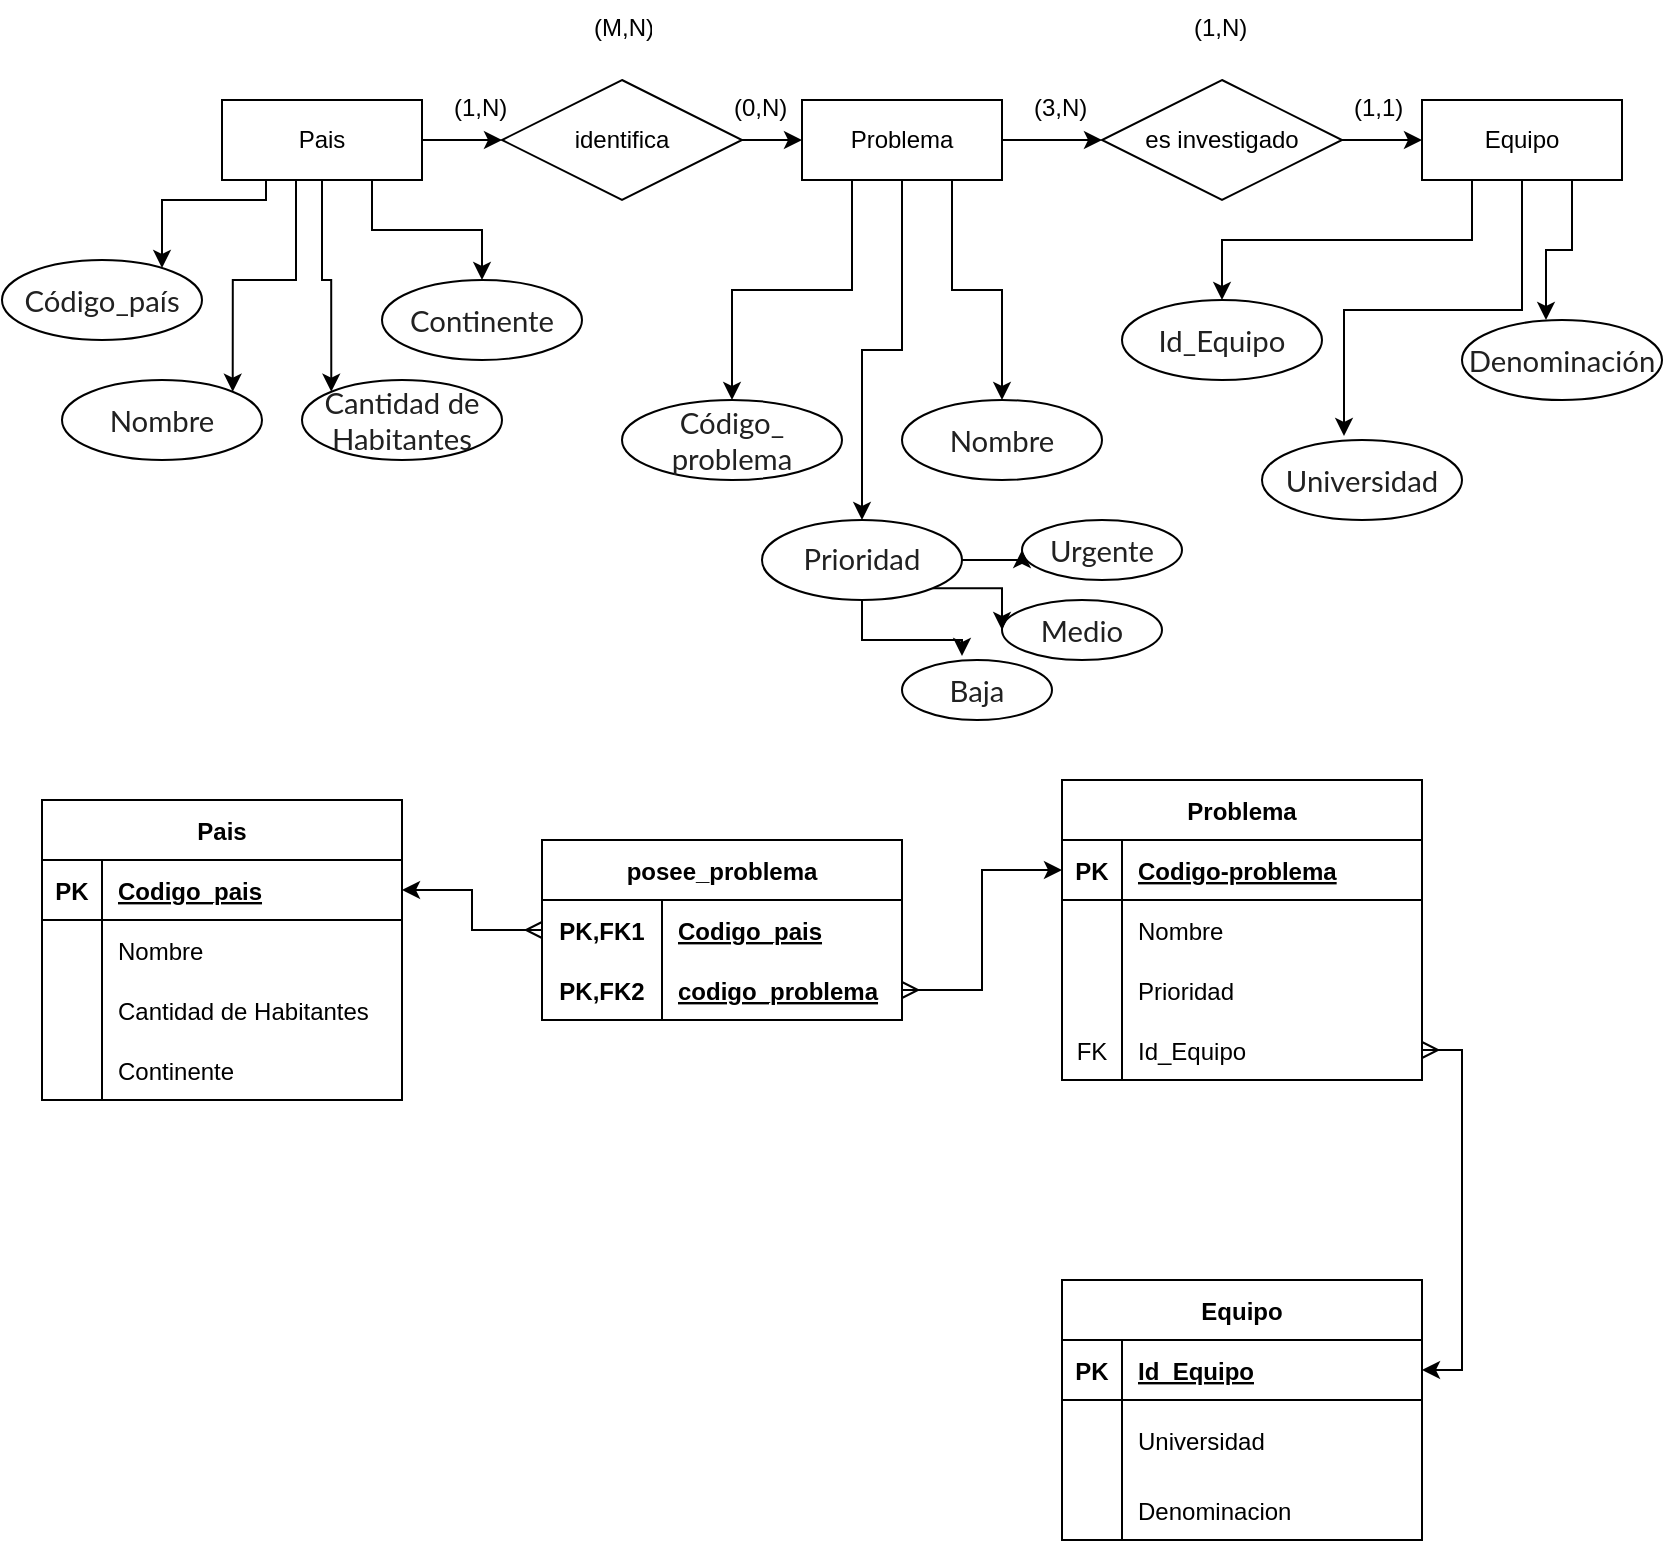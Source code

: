 <mxfile version="14.6.13" type="device"><diagram id="R2lEEEUBdFMjLlhIrx00" name="Page-1"><mxGraphModel dx="852" dy="504" grid="1" gridSize="10" guides="1" tooltips="1" connect="1" arrows="1" fold="1" page="1" pageScale="1" pageWidth="850" pageHeight="1100" math="0" shadow="0" extFonts="Permanent Marker^https://fonts.googleapis.com/css?family=Permanent+Marker"><root><mxCell id="0"/><mxCell id="1" parent="0"/><mxCell id="a9AR8dPryIz_zYH62qsl-21" style="edgeStyle=orthogonalEdgeStyle;rounded=0;orthogonalLoop=1;jettySize=auto;html=1;" parent="1" target="a9AR8dPryIz_zYH62qsl-4" edge="1"><mxGeometry relative="1" as="geometry"><mxPoint x="142" y="150" as="sourcePoint"/><Array as="points"><mxPoint x="142" y="170"/><mxPoint x="90" y="170"/></Array></mxGeometry></mxCell><mxCell id="a9AR8dPryIz_zYH62qsl-22" style="edgeStyle=orthogonalEdgeStyle;rounded=0;orthogonalLoop=1;jettySize=auto;html=1;exitX=0.37;exitY=0.975;exitDx=0;exitDy=0;entryX=1;entryY=0;entryDx=0;entryDy=0;exitPerimeter=0;" parent="1" source="a9AR8dPryIz_zYH62qsl-1" target="a9AR8dPryIz_zYH62qsl-5" edge="1"><mxGeometry relative="1" as="geometry"/></mxCell><mxCell id="a9AR8dPryIz_zYH62qsl-23" style="edgeStyle=orthogonalEdgeStyle;rounded=0;orthogonalLoop=1;jettySize=auto;html=1;exitX=0.5;exitY=1;exitDx=0;exitDy=0;entryX=0;entryY=0;entryDx=0;entryDy=0;" parent="1" source="a9AR8dPryIz_zYH62qsl-1" target="a9AR8dPryIz_zYH62qsl-6" edge="1"><mxGeometry relative="1" as="geometry"/></mxCell><mxCell id="a9AR8dPryIz_zYH62qsl-28" style="edgeStyle=orthogonalEdgeStyle;rounded=0;orthogonalLoop=1;jettySize=auto;html=1;exitX=0.75;exitY=1;exitDx=0;exitDy=0;" parent="1" source="a9AR8dPryIz_zYH62qsl-1" target="a9AR8dPryIz_zYH62qsl-7" edge="1"><mxGeometry relative="1" as="geometry"/></mxCell><mxCell id="a9AR8dPryIz_zYH62qsl-39" style="edgeStyle=orthogonalEdgeStyle;rounded=0;orthogonalLoop=1;jettySize=auto;html=1;exitX=1;exitY=0.5;exitDx=0;exitDy=0;entryX=0;entryY=0.5;entryDx=0;entryDy=0;" parent="1" source="a9AR8dPryIz_zYH62qsl-1" target="a9AR8dPryIz_zYH62qsl-38" edge="1"><mxGeometry relative="1" as="geometry"/></mxCell><mxCell id="a9AR8dPryIz_zYH62qsl-1" value="Pais" style="whiteSpace=wrap;html=1;align=center;" parent="1" vertex="1"><mxGeometry x="120" y="120" width="100" height="40" as="geometry"/></mxCell><mxCell id="a9AR8dPryIz_zYH62qsl-29" style="edgeStyle=orthogonalEdgeStyle;rounded=0;orthogonalLoop=1;jettySize=auto;html=1;exitX=0.25;exitY=1;exitDx=0;exitDy=0;" parent="1" source="a9AR8dPryIz_zYH62qsl-2" target="a9AR8dPryIz_zYH62qsl-10" edge="1"><mxGeometry relative="1" as="geometry"/></mxCell><mxCell id="a9AR8dPryIz_zYH62qsl-30" style="edgeStyle=orthogonalEdgeStyle;rounded=0;orthogonalLoop=1;jettySize=auto;html=1;exitX=0.75;exitY=1;exitDx=0;exitDy=0;" parent="1" source="a9AR8dPryIz_zYH62qsl-2" target="a9AR8dPryIz_zYH62qsl-11" edge="1"><mxGeometry relative="1" as="geometry"/></mxCell><mxCell id="a9AR8dPryIz_zYH62qsl-43" style="edgeStyle=orthogonalEdgeStyle;rounded=0;orthogonalLoop=1;jettySize=auto;html=1;exitX=1;exitY=0.5;exitDx=0;exitDy=0;entryX=0;entryY=0.5;entryDx=0;entryDy=0;" parent="1" source="a9AR8dPryIz_zYH62qsl-2" target="a9AR8dPryIz_zYH62qsl-41" edge="1"><mxGeometry relative="1" as="geometry"/></mxCell><mxCell id="a9AR8dPryIz_zYH62qsl-47" style="edgeStyle=orthogonalEdgeStyle;rounded=0;orthogonalLoop=1;jettySize=auto;html=1;exitX=0.5;exitY=1;exitDx=0;exitDy=0;" parent="1" source="a9AR8dPryIz_zYH62qsl-2" target="a9AR8dPryIz_zYH62qsl-45" edge="1"><mxGeometry relative="1" as="geometry"/></mxCell><mxCell id="a9AR8dPryIz_zYH62qsl-2" value="Problema" style="whiteSpace=wrap;html=1;align=center;" parent="1" vertex="1"><mxGeometry x="410" y="120" width="100" height="40" as="geometry"/></mxCell><mxCell id="a9AR8dPryIz_zYH62qsl-35" style="edgeStyle=orthogonalEdgeStyle;rounded=0;orthogonalLoop=1;jettySize=auto;html=1;exitX=0.25;exitY=1;exitDx=0;exitDy=0;entryX=0.5;entryY=0;entryDx=0;entryDy=0;" parent="1" source="a9AR8dPryIz_zYH62qsl-3" target="a9AR8dPryIz_zYH62qsl-18" edge="1"><mxGeometry relative="1" as="geometry"/></mxCell><mxCell id="a9AR8dPryIz_zYH62qsl-36" style="edgeStyle=orthogonalEdgeStyle;rounded=0;orthogonalLoop=1;jettySize=auto;html=1;exitX=0.5;exitY=1;exitDx=0;exitDy=0;entryX=0.41;entryY=-0.05;entryDx=0;entryDy=0;entryPerimeter=0;" parent="1" source="a9AR8dPryIz_zYH62qsl-3" target="a9AR8dPryIz_zYH62qsl-19" edge="1"><mxGeometry relative="1" as="geometry"/></mxCell><mxCell id="a9AR8dPryIz_zYH62qsl-37" style="edgeStyle=orthogonalEdgeStyle;rounded=0;orthogonalLoop=1;jettySize=auto;html=1;exitX=0.75;exitY=1;exitDx=0;exitDy=0;entryX=0.42;entryY=0;entryDx=0;entryDy=0;entryPerimeter=0;" parent="1" source="a9AR8dPryIz_zYH62qsl-3" target="a9AR8dPryIz_zYH62qsl-20" edge="1"><mxGeometry relative="1" as="geometry"/></mxCell><mxCell id="a9AR8dPryIz_zYH62qsl-3" value="Equipo" style="whiteSpace=wrap;html=1;align=center;" parent="1" vertex="1"><mxGeometry x="720" y="120" width="100" height="40" as="geometry"/></mxCell><mxCell id="a9AR8dPryIz_zYH62qsl-4" value="&lt;span style=&quot;color: rgb(33 , 33 , 33) ; font-family: &amp;#34;lato&amp;#34; , sans-serif ; font-size: 14.667px ; text-align: left&quot;&gt;Código_país&lt;/span&gt;" style="ellipse;whiteSpace=wrap;html=1;align=center;" parent="1" vertex="1"><mxGeometry x="10" y="200" width="100" height="40" as="geometry"/></mxCell><mxCell id="a9AR8dPryIz_zYH62qsl-5" value="&lt;span style=&quot;color: rgb(33 , 33 , 33) ; font-family: &amp;#34;lato&amp;#34; , sans-serif ; font-size: 14.667px ; text-align: left&quot;&gt;Nombre&lt;/span&gt;" style="ellipse;whiteSpace=wrap;html=1;align=center;" parent="1" vertex="1"><mxGeometry x="40" y="260" width="100" height="40" as="geometry"/></mxCell><mxCell id="a9AR8dPryIz_zYH62qsl-6" value="&lt;span style=&quot;color: rgb(33 , 33 , 33) ; font-family: &amp;#34;lato&amp;#34; , sans-serif ; font-size: 14.667px ; text-align: left&quot;&gt;Cantidad de Habitantes&lt;/span&gt;" style="ellipse;whiteSpace=wrap;html=1;align=center;" parent="1" vertex="1"><mxGeometry x="160" y="260" width="100" height="40" as="geometry"/></mxCell><mxCell id="a9AR8dPryIz_zYH62qsl-7" value="&lt;span style=&quot;color: rgb(33 , 33 , 33) ; font-family: &amp;#34;lato&amp;#34; , sans-serif ; font-size: 14.667px ; text-align: left&quot;&gt;Continente&lt;/span&gt;" style="ellipse;whiteSpace=wrap;html=1;align=center;" parent="1" vertex="1"><mxGeometry x="200" y="210" width="100" height="40" as="geometry"/></mxCell><mxCell id="a9AR8dPryIz_zYH62qsl-10" value="&lt;span style=&quot;text-align: left ; box-sizing: border-box ; color: rgb(33 , 33 , 33) ; font-size: 11pt ; font-family: &amp;#34;lato&amp;#34; ; vertical-align: baseline&quot;&gt;Código_&lt;br&gt;&lt;/span&gt;&lt;span style=&quot;text-align: left ; color: rgb(33 , 33 , 33) ; font-family: &amp;#34;lato&amp;#34; , sans-serif ; font-size: 14.667px&quot;&gt;problema&lt;/span&gt;" style="ellipse;whiteSpace=wrap;html=1;align=center;" parent="1" vertex="1"><mxGeometry x="320" y="270" width="110" height="40" as="geometry"/></mxCell><mxCell id="a9AR8dPryIz_zYH62qsl-11" value="&lt;span style=&quot;color: rgb(33 , 33 , 33) ; font-family: &amp;#34;lato&amp;#34; ; font-size: 14.667px ; text-align: left&quot;&gt;Nombre&lt;/span&gt;" style="ellipse;whiteSpace=wrap;html=1;align=center;" parent="1" vertex="1"><mxGeometry x="460" y="270" width="100" height="40" as="geometry"/></mxCell><mxCell id="a9AR8dPryIz_zYH62qsl-14" value="&lt;span style=&quot;color: rgb(33 , 33 , 33) ; font-family: &amp;#34;lato&amp;#34; ; font-size: 14.667px ; text-align: left&quot;&gt;Urgente&lt;/span&gt;" style="ellipse;whiteSpace=wrap;html=1;align=center;" parent="1" vertex="1"><mxGeometry x="520" y="330" width="80" height="30" as="geometry"/></mxCell><mxCell id="a9AR8dPryIz_zYH62qsl-15" value="&lt;span style=&quot;color: rgb(33 , 33 , 33) ; font-family: &amp;#34;lato&amp;#34; , sans-serif ; font-size: 14.667px ; text-align: left&quot;&gt;Medio&lt;/span&gt;" style="ellipse;whiteSpace=wrap;html=1;align=center;" parent="1" vertex="1"><mxGeometry x="510" y="370" width="80" height="30" as="geometry"/></mxCell><mxCell id="a9AR8dPryIz_zYH62qsl-16" value="&lt;span style=&quot;color: rgb(33 , 33 , 33) ; font-family: &amp;#34;lato&amp;#34; , sans-serif ; font-size: 14.667px ; text-align: left&quot;&gt;Baja&lt;/span&gt;" style="ellipse;whiteSpace=wrap;html=1;align=center;" parent="1" vertex="1"><mxGeometry x="460" y="400" width="75" height="30" as="geometry"/></mxCell><mxCell id="a9AR8dPryIz_zYH62qsl-18" value="&lt;span style=&quot;text-align: left ; box-sizing: border-box ; color: rgb(33 , 33 , 33) ; font-size: 11pt ; font-family: &amp;#34;lato&amp;#34; ; vertical-align: baseline&quot;&gt;Id_&lt;/span&gt;&lt;span style=&quot;text-align: left ; color: rgb(33 , 33 , 33) ; font-family: &amp;#34;lato&amp;#34; , sans-serif ; font-size: 14.667px&quot;&gt;Equipo&lt;/span&gt;" style="ellipse;whiteSpace=wrap;html=1;align=center;" parent="1" vertex="1"><mxGeometry x="570" y="220" width="100" height="40" as="geometry"/></mxCell><mxCell id="a9AR8dPryIz_zYH62qsl-19" value="&lt;span style=&quot;color: rgb(33 , 33 , 33) ; font-family: &amp;#34;lato&amp;#34; , sans-serif ; font-size: 14.667px ; text-align: left&quot;&gt;Universidad&lt;/span&gt;" style="ellipse;whiteSpace=wrap;html=1;align=center;" parent="1" vertex="1"><mxGeometry x="640" y="290" width="100" height="40" as="geometry"/></mxCell><mxCell id="a9AR8dPryIz_zYH62qsl-20" value="&lt;span style=&quot;color: rgb(33 , 33 , 33) ; font-family: &amp;#34;lato&amp;#34; , sans-serif ; font-size: 14.667px ; text-align: left&quot;&gt;Denominación&lt;/span&gt;" style="ellipse;whiteSpace=wrap;html=1;align=center;" parent="1" vertex="1"><mxGeometry x="740" y="230" width="100" height="40" as="geometry"/></mxCell><mxCell id="a9AR8dPryIz_zYH62qsl-24" style="edgeStyle=orthogonalEdgeStyle;rounded=0;orthogonalLoop=1;jettySize=auto;html=1;exitX=0.5;exitY=1;exitDx=0;exitDy=0;" parent="1" source="a9AR8dPryIz_zYH62qsl-1" target="a9AR8dPryIz_zYH62qsl-1" edge="1"><mxGeometry relative="1" as="geometry"/></mxCell><mxCell id="a9AR8dPryIz_zYH62qsl-40" style="edgeStyle=orthogonalEdgeStyle;rounded=0;orthogonalLoop=1;jettySize=auto;html=1;exitX=1;exitY=0.5;exitDx=0;exitDy=0;entryX=0;entryY=0.5;entryDx=0;entryDy=0;" parent="1" source="a9AR8dPryIz_zYH62qsl-38" target="a9AR8dPryIz_zYH62qsl-2" edge="1"><mxGeometry relative="1" as="geometry"/></mxCell><mxCell id="a9AR8dPryIz_zYH62qsl-38" value="identifica" style="shape=rhombus;perimeter=rhombusPerimeter;whiteSpace=wrap;html=1;align=center;" parent="1" vertex="1"><mxGeometry x="260" y="110" width="120" height="60" as="geometry"/></mxCell><mxCell id="a9AR8dPryIz_zYH62qsl-42" style="edgeStyle=orthogonalEdgeStyle;rounded=0;orthogonalLoop=1;jettySize=auto;html=1;exitX=1;exitY=0.5;exitDx=0;exitDy=0;entryX=0;entryY=0.5;entryDx=0;entryDy=0;" parent="1" source="a9AR8dPryIz_zYH62qsl-41" target="a9AR8dPryIz_zYH62qsl-3" edge="1"><mxGeometry relative="1" as="geometry"/></mxCell><mxCell id="a9AR8dPryIz_zYH62qsl-41" value="es investigado" style="shape=rhombus;perimeter=rhombusPerimeter;whiteSpace=wrap;html=1;align=center;" parent="1" vertex="1"><mxGeometry x="560" y="110" width="120" height="60" as="geometry"/></mxCell><mxCell id="a9AR8dPryIz_zYH62qsl-54" style="edgeStyle=orthogonalEdgeStyle;rounded=0;orthogonalLoop=1;jettySize=auto;html=1;exitX=1;exitY=0.5;exitDx=0;exitDy=0;entryX=0;entryY=0.5;entryDx=0;entryDy=0;" parent="1" source="a9AR8dPryIz_zYH62qsl-45" target="a9AR8dPryIz_zYH62qsl-14" edge="1"><mxGeometry relative="1" as="geometry"/></mxCell><mxCell id="a9AR8dPryIz_zYH62qsl-55" style="edgeStyle=orthogonalEdgeStyle;rounded=0;orthogonalLoop=1;jettySize=auto;html=1;exitX=1;exitY=1;exitDx=0;exitDy=0;entryX=0;entryY=0.5;entryDx=0;entryDy=0;" parent="1" source="a9AR8dPryIz_zYH62qsl-45" target="a9AR8dPryIz_zYH62qsl-15" edge="1"><mxGeometry relative="1" as="geometry"/></mxCell><mxCell id="a9AR8dPryIz_zYH62qsl-56" style="edgeStyle=orthogonalEdgeStyle;rounded=0;orthogonalLoop=1;jettySize=auto;html=1;exitX=0.5;exitY=1;exitDx=0;exitDy=0;entryX=0.4;entryY=-0.067;entryDx=0;entryDy=0;entryPerimeter=0;" parent="1" source="a9AR8dPryIz_zYH62qsl-45" target="a9AR8dPryIz_zYH62qsl-16" edge="1"><mxGeometry relative="1" as="geometry"/></mxCell><mxCell id="a9AR8dPryIz_zYH62qsl-45" value="&lt;div style=&quot;text-align: left&quot;&gt;&lt;span style=&quot;font-size: 14.667px&quot;&gt;&lt;font color=&quot;#212121&quot; face=&quot;lato&quot;&gt;Prioridad&lt;/font&gt;&lt;/span&gt;&lt;/div&gt;" style="ellipse;whiteSpace=wrap;html=1;align=center;" parent="1" vertex="1"><mxGeometry x="390" y="330" width="100" height="40" as="geometry"/></mxCell><mxCell id="a9AR8dPryIz_zYH62qsl-48" value="(1,N)" style="text;strokeColor=none;fillColor=none;spacingLeft=4;spacingRight=4;overflow=hidden;rotatable=0;points=[[0,0.5],[1,0.5]];portConstraint=eastwest;fontSize=12;" parent="1" vertex="1"><mxGeometry x="230" y="110" width="40" height="30" as="geometry"/></mxCell><mxCell id="a9AR8dPryIz_zYH62qsl-49" value="(0,N)" style="text;strokeColor=none;fillColor=none;spacingLeft=4;spacingRight=4;overflow=hidden;rotatable=0;points=[[0,0.5],[1,0.5]];portConstraint=eastwest;fontSize=12;" parent="1" vertex="1"><mxGeometry x="370" y="110" width="40" height="30" as="geometry"/></mxCell><mxCell id="a9AR8dPryIz_zYH62qsl-50" value="(M,N)" style="text;strokeColor=none;fillColor=none;spacingLeft=4;spacingRight=4;overflow=hidden;rotatable=0;points=[[0,0.5],[1,0.5]];portConstraint=eastwest;fontSize=12;" parent="1" vertex="1"><mxGeometry x="300" y="70" width="40" height="30" as="geometry"/></mxCell><mxCell id="a9AR8dPryIz_zYH62qsl-51" value="(3,N)" style="text;strokeColor=none;fillColor=none;spacingLeft=4;spacingRight=4;overflow=hidden;rotatable=0;points=[[0,0.5],[1,0.5]];portConstraint=eastwest;fontSize=12;" parent="1" vertex="1"><mxGeometry x="520" y="110" width="40" height="30" as="geometry"/></mxCell><mxCell id="a9AR8dPryIz_zYH62qsl-52" value="(1,1)" style="text;strokeColor=none;fillColor=none;spacingLeft=4;spacingRight=4;overflow=hidden;rotatable=0;points=[[0,0.5],[1,0.5]];portConstraint=eastwest;fontSize=12;" parent="1" vertex="1"><mxGeometry x="680" y="110" width="40" height="30" as="geometry"/></mxCell><mxCell id="a9AR8dPryIz_zYH62qsl-53" value="(1,N)" style="text;strokeColor=none;fillColor=none;spacingLeft=4;spacingRight=4;overflow=hidden;rotatable=0;points=[[0,0.5],[1,0.5]];portConstraint=eastwest;fontSize=12;" parent="1" vertex="1"><mxGeometry x="600" y="70" width="40" height="30" as="geometry"/></mxCell><mxCell id="a9AR8dPryIz_zYH62qsl-57" value="Pais" style="shape=table;startSize=30;container=1;collapsible=1;childLayout=tableLayout;fixedRows=1;rowLines=0;fontStyle=1;align=center;resizeLast=1;" parent="1" vertex="1"><mxGeometry x="30" y="470" width="180" height="150" as="geometry"><mxRectangle x="20" y="470" width="60" height="30" as="alternateBounds"/></mxGeometry></mxCell><mxCell id="a9AR8dPryIz_zYH62qsl-58" value="" style="shape=partialRectangle;collapsible=0;dropTarget=0;pointerEvents=0;fillColor=none;top=0;left=0;bottom=1;right=0;points=[[0,0.5],[1,0.5]];portConstraint=eastwest;" parent="a9AR8dPryIz_zYH62qsl-57" vertex="1"><mxGeometry y="30" width="180" height="30" as="geometry"/></mxCell><mxCell id="a9AR8dPryIz_zYH62qsl-59" value="PK" style="shape=partialRectangle;connectable=0;fillColor=none;top=0;left=0;bottom=0;right=0;fontStyle=1;overflow=hidden;" parent="a9AR8dPryIz_zYH62qsl-58" vertex="1"><mxGeometry width="30" height="30" as="geometry"/></mxCell><mxCell id="a9AR8dPryIz_zYH62qsl-60" value="Codigo_pais" style="shape=partialRectangle;connectable=0;fillColor=none;top=0;left=0;bottom=0;right=0;align=left;spacingLeft=6;fontStyle=5;overflow=hidden;" parent="a9AR8dPryIz_zYH62qsl-58" vertex="1"><mxGeometry x="30" width="150" height="30" as="geometry"/></mxCell><mxCell id="a9AR8dPryIz_zYH62qsl-61" value="" style="shape=partialRectangle;collapsible=0;dropTarget=0;pointerEvents=0;fillColor=none;top=0;left=0;bottom=0;right=0;points=[[0,0.5],[1,0.5]];portConstraint=eastwest;" parent="a9AR8dPryIz_zYH62qsl-57" vertex="1"><mxGeometry y="60" width="180" height="30" as="geometry"/></mxCell><mxCell id="a9AR8dPryIz_zYH62qsl-62" value="" style="shape=partialRectangle;connectable=0;fillColor=none;top=0;left=0;bottom=0;right=0;editable=1;overflow=hidden;" parent="a9AR8dPryIz_zYH62qsl-61" vertex="1"><mxGeometry width="30" height="30" as="geometry"/></mxCell><mxCell id="a9AR8dPryIz_zYH62qsl-63" value="Nombre" style="shape=partialRectangle;connectable=0;fillColor=none;top=0;left=0;bottom=0;right=0;align=left;spacingLeft=6;overflow=hidden;" parent="a9AR8dPryIz_zYH62qsl-61" vertex="1"><mxGeometry x="30" width="150" height="30" as="geometry"/></mxCell><mxCell id="a9AR8dPryIz_zYH62qsl-64" value="" style="shape=partialRectangle;collapsible=0;dropTarget=0;pointerEvents=0;fillColor=none;top=0;left=0;bottom=0;right=0;points=[[0,0.5],[1,0.5]];portConstraint=eastwest;" parent="a9AR8dPryIz_zYH62qsl-57" vertex="1"><mxGeometry y="90" width="180" height="30" as="geometry"/></mxCell><mxCell id="a9AR8dPryIz_zYH62qsl-65" value="" style="shape=partialRectangle;connectable=0;fillColor=none;top=0;left=0;bottom=0;right=0;editable=1;overflow=hidden;" parent="a9AR8dPryIz_zYH62qsl-64" vertex="1"><mxGeometry width="30" height="30" as="geometry"/></mxCell><mxCell id="a9AR8dPryIz_zYH62qsl-66" value="Cantidad de Habitantes" style="shape=partialRectangle;connectable=0;fillColor=none;top=0;left=0;bottom=0;right=0;align=left;spacingLeft=6;overflow=hidden;" parent="a9AR8dPryIz_zYH62qsl-64" vertex="1"><mxGeometry x="30" width="150" height="30" as="geometry"/></mxCell><mxCell id="a9AR8dPryIz_zYH62qsl-67" value="" style="shape=partialRectangle;collapsible=0;dropTarget=0;pointerEvents=0;fillColor=none;top=0;left=0;bottom=0;right=0;points=[[0,0.5],[1,0.5]];portConstraint=eastwest;" parent="a9AR8dPryIz_zYH62qsl-57" vertex="1"><mxGeometry y="120" width="180" height="30" as="geometry"/></mxCell><mxCell id="a9AR8dPryIz_zYH62qsl-68" value="" style="shape=partialRectangle;connectable=0;fillColor=none;top=0;left=0;bottom=0;right=0;editable=1;overflow=hidden;" parent="a9AR8dPryIz_zYH62qsl-67" vertex="1"><mxGeometry width="30" height="30" as="geometry"/></mxCell><mxCell id="a9AR8dPryIz_zYH62qsl-69" value="Continente" style="shape=partialRectangle;connectable=0;fillColor=none;top=0;left=0;bottom=0;right=0;align=left;spacingLeft=6;overflow=hidden;" parent="a9AR8dPryIz_zYH62qsl-67" vertex="1"><mxGeometry x="30" width="150" height="30" as="geometry"/></mxCell><mxCell id="a9AR8dPryIz_zYH62qsl-74" value="Problema" style="shape=table;startSize=30;container=1;collapsible=1;childLayout=tableLayout;fixedRows=1;rowLines=0;fontStyle=1;align=center;resizeLast=1;" parent="1" vertex="1"><mxGeometry x="540" y="460" width="180" height="150" as="geometry"/></mxCell><mxCell id="a9AR8dPryIz_zYH62qsl-75" value="" style="shape=partialRectangle;collapsible=0;dropTarget=0;pointerEvents=0;fillColor=none;top=0;left=0;bottom=1;right=0;points=[[0,0.5],[1,0.5]];portConstraint=eastwest;" parent="a9AR8dPryIz_zYH62qsl-74" vertex="1"><mxGeometry y="30" width="180" height="30" as="geometry"/></mxCell><mxCell id="a9AR8dPryIz_zYH62qsl-76" value="PK" style="shape=partialRectangle;connectable=0;fillColor=none;top=0;left=0;bottom=0;right=0;fontStyle=1;overflow=hidden;" parent="a9AR8dPryIz_zYH62qsl-75" vertex="1"><mxGeometry width="30" height="30" as="geometry"/></mxCell><mxCell id="a9AR8dPryIz_zYH62qsl-77" value="Codigo-problema" style="shape=partialRectangle;connectable=0;fillColor=none;top=0;left=0;bottom=0;right=0;align=left;spacingLeft=6;fontStyle=5;overflow=hidden;" parent="a9AR8dPryIz_zYH62qsl-75" vertex="1"><mxGeometry x="30" width="150" height="30" as="geometry"/></mxCell><mxCell id="a9AR8dPryIz_zYH62qsl-78" value="" style="shape=partialRectangle;collapsible=0;dropTarget=0;pointerEvents=0;fillColor=none;top=0;left=0;bottom=0;right=0;points=[[0,0.5],[1,0.5]];portConstraint=eastwest;" parent="a9AR8dPryIz_zYH62qsl-74" vertex="1"><mxGeometry y="60" width="180" height="30" as="geometry"/></mxCell><mxCell id="a9AR8dPryIz_zYH62qsl-79" value="" style="shape=partialRectangle;connectable=0;fillColor=none;top=0;left=0;bottom=0;right=0;editable=1;overflow=hidden;" parent="a9AR8dPryIz_zYH62qsl-78" vertex="1"><mxGeometry width="30" height="30" as="geometry"/></mxCell><mxCell id="a9AR8dPryIz_zYH62qsl-80" value="Nombre" style="shape=partialRectangle;connectable=0;fillColor=none;top=0;left=0;bottom=0;right=0;align=left;spacingLeft=6;overflow=hidden;" parent="a9AR8dPryIz_zYH62qsl-78" vertex="1"><mxGeometry x="30" width="150" height="30" as="geometry"/></mxCell><mxCell id="a9AR8dPryIz_zYH62qsl-81" value="" style="shape=partialRectangle;collapsible=0;dropTarget=0;pointerEvents=0;fillColor=none;top=0;left=0;bottom=0;right=0;points=[[0,0.5],[1,0.5]];portConstraint=eastwest;" parent="a9AR8dPryIz_zYH62qsl-74" vertex="1"><mxGeometry y="90" width="180" height="30" as="geometry"/></mxCell><mxCell id="a9AR8dPryIz_zYH62qsl-82" value="" style="shape=partialRectangle;connectable=0;fillColor=none;top=0;left=0;bottom=0;right=0;editable=1;overflow=hidden;" parent="a9AR8dPryIz_zYH62qsl-81" vertex="1"><mxGeometry width="30" height="30" as="geometry"/></mxCell><mxCell id="a9AR8dPryIz_zYH62qsl-83" value="Prioridad" style="shape=partialRectangle;connectable=0;fillColor=none;top=0;left=0;bottom=0;right=0;align=left;spacingLeft=6;overflow=hidden;" parent="a9AR8dPryIz_zYH62qsl-81" vertex="1"><mxGeometry x="30" width="150" height="30" as="geometry"/></mxCell><mxCell id="a9AR8dPryIz_zYH62qsl-88" value="" style="shape=partialRectangle;collapsible=0;dropTarget=0;pointerEvents=0;fillColor=none;top=0;left=0;bottom=0;right=0;points=[[0,0.5],[1,0.5]];portConstraint=eastwest;" parent="a9AR8dPryIz_zYH62qsl-74" vertex="1"><mxGeometry y="120" width="180" height="30" as="geometry"/></mxCell><mxCell id="a9AR8dPryIz_zYH62qsl-89" value="FK" style="shape=partialRectangle;connectable=0;fillColor=none;top=0;left=0;bottom=0;right=0;fontStyle=0;overflow=hidden;" parent="a9AR8dPryIz_zYH62qsl-88" vertex="1"><mxGeometry width="30" height="30" as="geometry"/></mxCell><mxCell id="a9AR8dPryIz_zYH62qsl-90" value="Id_Equipo" style="shape=partialRectangle;connectable=0;fillColor=none;top=0;left=0;bottom=0;right=0;align=left;spacingLeft=6;fontStyle=0;overflow=hidden;" parent="a9AR8dPryIz_zYH62qsl-88" vertex="1"><mxGeometry x="30" width="150" height="30" as="geometry"/></mxCell><mxCell id="a9AR8dPryIz_zYH62qsl-91" value="Equipo" style="shape=table;startSize=30;container=1;collapsible=1;childLayout=tableLayout;fixedRows=1;rowLines=0;fontStyle=1;align=center;resizeLast=1;" parent="1" vertex="1"><mxGeometry x="540" y="710" width="180" height="130" as="geometry"/></mxCell><mxCell id="a9AR8dPryIz_zYH62qsl-92" value="" style="shape=partialRectangle;collapsible=0;dropTarget=0;pointerEvents=0;fillColor=none;top=0;left=0;bottom=1;right=0;points=[[0,0.5],[1,0.5]];portConstraint=eastwest;" parent="a9AR8dPryIz_zYH62qsl-91" vertex="1"><mxGeometry y="30" width="180" height="30" as="geometry"/></mxCell><mxCell id="a9AR8dPryIz_zYH62qsl-93" value="PK" style="shape=partialRectangle;connectable=0;fillColor=none;top=0;left=0;bottom=0;right=0;fontStyle=1;overflow=hidden;" parent="a9AR8dPryIz_zYH62qsl-92" vertex="1"><mxGeometry width="30" height="30" as="geometry"/></mxCell><mxCell id="a9AR8dPryIz_zYH62qsl-94" value="Id_Equipo" style="shape=partialRectangle;connectable=0;fillColor=none;top=0;left=0;bottom=0;right=0;align=left;spacingLeft=6;fontStyle=5;overflow=hidden;" parent="a9AR8dPryIz_zYH62qsl-92" vertex="1"><mxGeometry x="30" width="150" height="30" as="geometry"/></mxCell><mxCell id="a9AR8dPryIz_zYH62qsl-95" value="" style="shape=partialRectangle;collapsible=0;dropTarget=0;pointerEvents=0;fillColor=none;top=0;left=0;bottom=0;right=0;points=[[0,0.5],[1,0.5]];portConstraint=eastwest;" parent="a9AR8dPryIz_zYH62qsl-91" vertex="1"><mxGeometry y="60" width="180" height="40" as="geometry"/></mxCell><mxCell id="a9AR8dPryIz_zYH62qsl-96" value="" style="shape=partialRectangle;connectable=0;fillColor=none;top=0;left=0;bottom=0;right=0;editable=1;overflow=hidden;" parent="a9AR8dPryIz_zYH62qsl-95" vertex="1"><mxGeometry width="30" height="40" as="geometry"/></mxCell><mxCell id="a9AR8dPryIz_zYH62qsl-97" value="Universidad" style="shape=partialRectangle;connectable=0;fillColor=none;top=0;left=0;bottom=0;right=0;align=left;spacingLeft=6;overflow=hidden;" parent="a9AR8dPryIz_zYH62qsl-95" vertex="1"><mxGeometry x="30" width="150" height="40" as="geometry"/></mxCell><mxCell id="a9AR8dPryIz_zYH62qsl-98" value="" style="shape=partialRectangle;collapsible=0;dropTarget=0;pointerEvents=0;fillColor=none;top=0;left=0;bottom=0;right=0;points=[[0,0.5],[1,0.5]];portConstraint=eastwest;" parent="a9AR8dPryIz_zYH62qsl-91" vertex="1"><mxGeometry y="100" width="180" height="30" as="geometry"/></mxCell><mxCell id="a9AR8dPryIz_zYH62qsl-99" value="" style="shape=partialRectangle;connectable=0;fillColor=none;top=0;left=0;bottom=0;right=0;editable=1;overflow=hidden;" parent="a9AR8dPryIz_zYH62qsl-98" vertex="1"><mxGeometry width="30" height="30" as="geometry"/></mxCell><mxCell id="a9AR8dPryIz_zYH62qsl-100" value="Denominacion" style="shape=partialRectangle;connectable=0;fillColor=none;top=0;left=0;bottom=0;right=0;align=left;spacingLeft=6;overflow=hidden;" parent="a9AR8dPryIz_zYH62qsl-98" vertex="1"><mxGeometry x="30" width="150" height="30" as="geometry"/></mxCell><mxCell id="HpZET9Ptd_7tVO4guAca-14" value="posee_problema" style="shape=table;startSize=30;container=1;collapsible=1;childLayout=tableLayout;fixedRows=1;rowLines=0;fontStyle=1;align=center;resizeLast=1;" vertex="1" parent="1"><mxGeometry x="280" y="490" width="180" height="90" as="geometry"/></mxCell><mxCell id="HpZET9Ptd_7tVO4guAca-15" value="" style="shape=partialRectangle;collapsible=0;dropTarget=0;pointerEvents=0;fillColor=none;top=0;left=0;bottom=0;right=0;points=[[0,0.5],[1,0.5]];portConstraint=eastwest;" vertex="1" parent="HpZET9Ptd_7tVO4guAca-14"><mxGeometry y="30" width="180" height="30" as="geometry"/></mxCell><mxCell id="HpZET9Ptd_7tVO4guAca-16" value="PK,FK1" style="shape=partialRectangle;connectable=0;fillColor=none;top=0;left=0;bottom=0;right=0;fontStyle=1;overflow=hidden;" vertex="1" parent="HpZET9Ptd_7tVO4guAca-15"><mxGeometry width="60" height="30" as="geometry"/></mxCell><mxCell id="HpZET9Ptd_7tVO4guAca-17" value="Codigo_pais" style="shape=partialRectangle;connectable=0;fillColor=none;top=0;left=0;bottom=0;right=0;align=left;spacingLeft=6;fontStyle=5;overflow=hidden;" vertex="1" parent="HpZET9Ptd_7tVO4guAca-15"><mxGeometry x="60" width="120" height="30" as="geometry"/></mxCell><mxCell id="HpZET9Ptd_7tVO4guAca-18" value="" style="shape=partialRectangle;collapsible=0;dropTarget=0;pointerEvents=0;fillColor=none;top=0;left=0;bottom=1;right=0;points=[[0,0.5],[1,0.5]];portConstraint=eastwest;" vertex="1" parent="HpZET9Ptd_7tVO4guAca-14"><mxGeometry y="60" width="180" height="30" as="geometry"/></mxCell><mxCell id="HpZET9Ptd_7tVO4guAca-19" value="PK,FK2" style="shape=partialRectangle;connectable=0;fillColor=none;top=0;left=0;bottom=0;right=0;fontStyle=1;overflow=hidden;" vertex="1" parent="HpZET9Ptd_7tVO4guAca-18"><mxGeometry width="60" height="30" as="geometry"/></mxCell><mxCell id="HpZET9Ptd_7tVO4guAca-20" value="codigo_problema" style="shape=partialRectangle;connectable=0;fillColor=none;top=0;left=0;bottom=0;right=0;align=left;spacingLeft=6;fontStyle=5;overflow=hidden;" vertex="1" parent="HpZET9Ptd_7tVO4guAca-18"><mxGeometry x="60" width="120" height="30" as="geometry"/></mxCell><mxCell id="HpZET9Ptd_7tVO4guAca-27" style="edgeStyle=orthogonalEdgeStyle;rounded=0;orthogonalLoop=1;jettySize=auto;html=1;exitX=0;exitY=0.5;exitDx=0;exitDy=0;entryX=1;entryY=0.5;entryDx=0;entryDy=0;startArrow=ERmany;startFill=0;" edge="1" parent="1" source="HpZET9Ptd_7tVO4guAca-15" target="a9AR8dPryIz_zYH62qsl-58"><mxGeometry relative="1" as="geometry"/></mxCell><mxCell id="HpZET9Ptd_7tVO4guAca-28" style="edgeStyle=orthogonalEdgeStyle;rounded=0;orthogonalLoop=1;jettySize=auto;html=1;exitX=1;exitY=0.5;exitDx=0;exitDy=0;entryX=0;entryY=0.5;entryDx=0;entryDy=0;startArrow=ERmany;startFill=0;" edge="1" parent="1" source="HpZET9Ptd_7tVO4guAca-18" target="a9AR8dPryIz_zYH62qsl-75"><mxGeometry relative="1" as="geometry"/></mxCell><mxCell id="HpZET9Ptd_7tVO4guAca-29" style="edgeStyle=orthogonalEdgeStyle;rounded=0;orthogonalLoop=1;jettySize=auto;html=1;exitX=1;exitY=0.5;exitDx=0;exitDy=0;startArrow=ERmany;startFill=0;entryX=1;entryY=0.5;entryDx=0;entryDy=0;" edge="1" parent="1" source="a9AR8dPryIz_zYH62qsl-88" target="a9AR8dPryIz_zYH62qsl-92"><mxGeometry relative="1" as="geometry"><mxPoint x="770" y="740" as="targetPoint"/></mxGeometry></mxCell></root></mxGraphModel></diagram></mxfile>